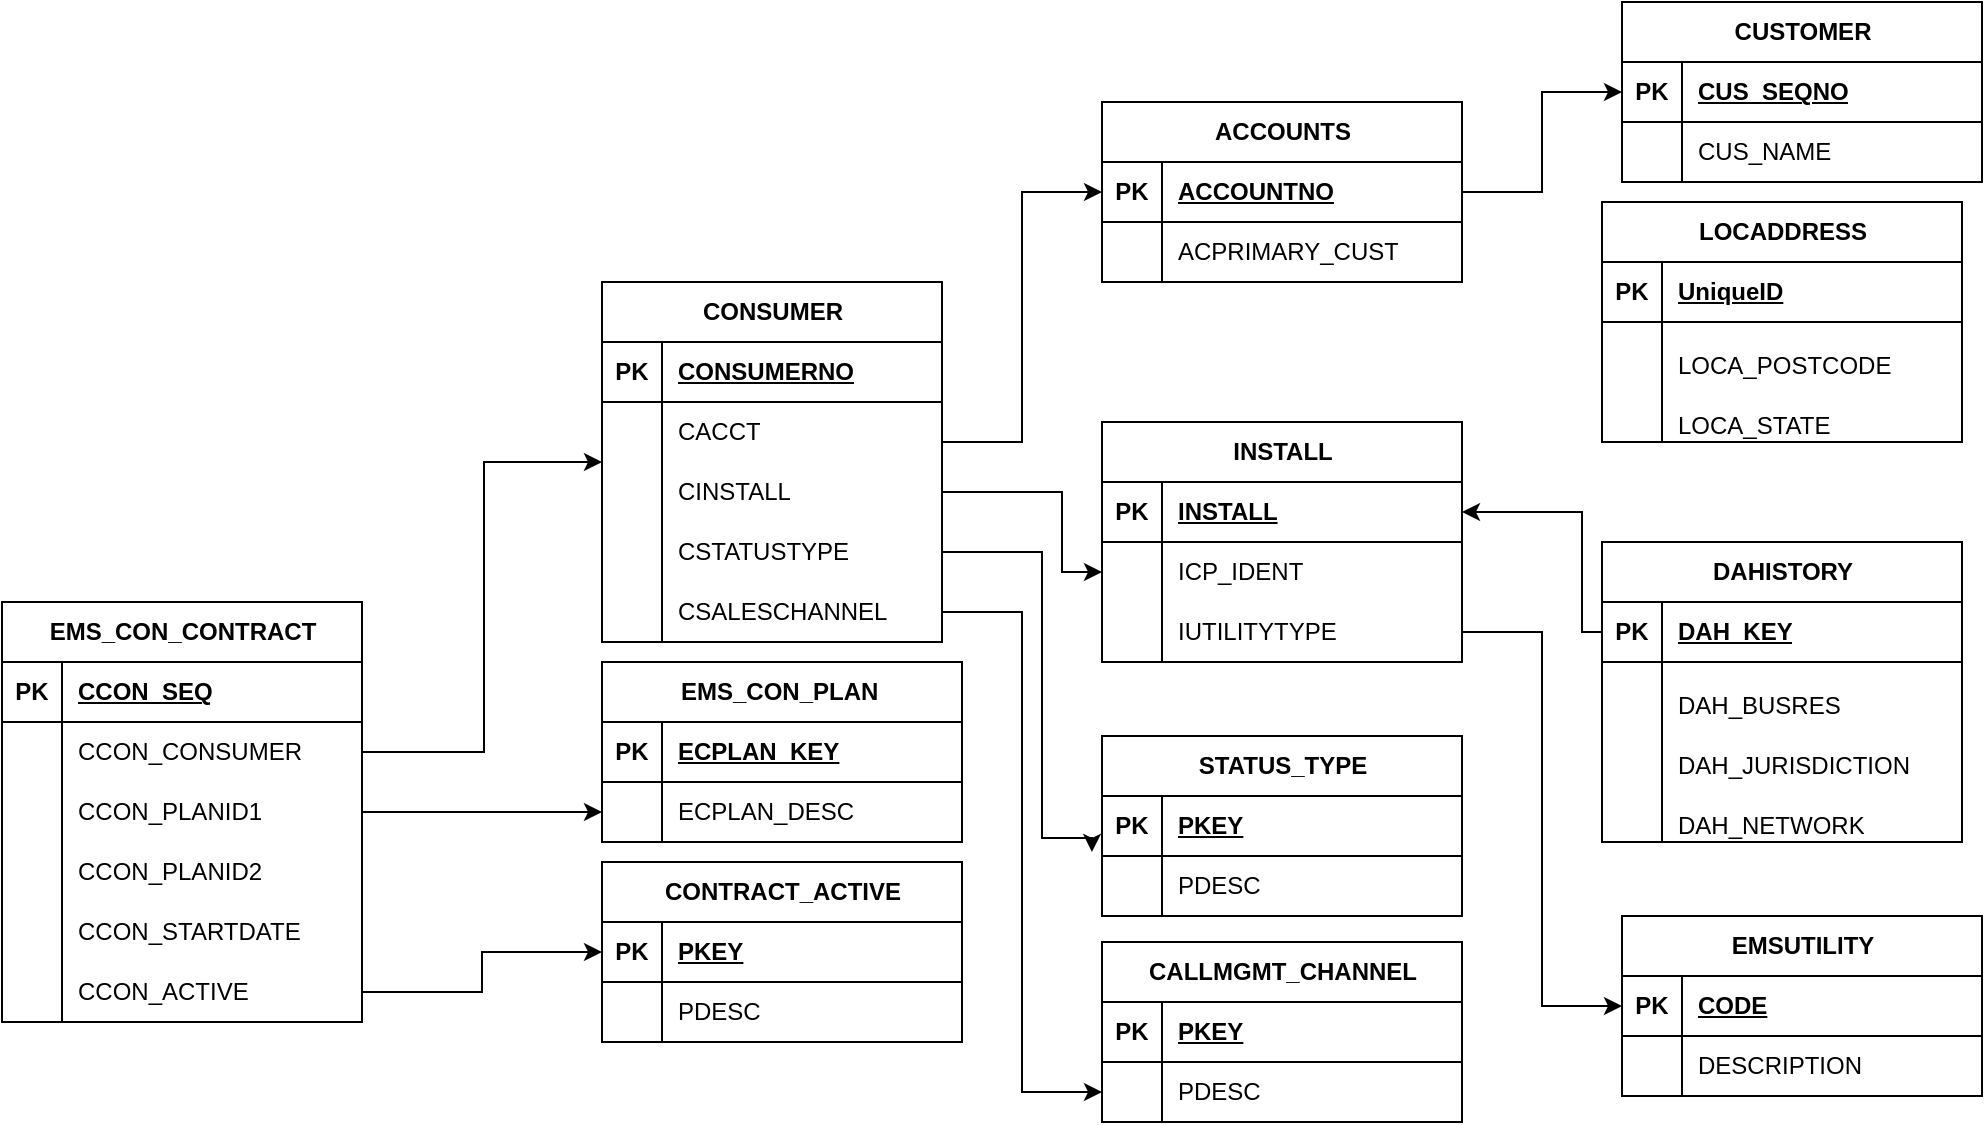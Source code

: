 <mxfile version="21.2.9" type="github">
  <diagram name="Page-1" id="5d7acffa-a066-3a61-03fe-96351882024d">
    <mxGraphModel dx="1221" dy="1526" grid="1" gridSize="10" guides="1" tooltips="1" connect="1" arrows="1" fold="1" page="1" pageScale="1" pageWidth="1100" pageHeight="850" background="#ffffff" math="0" shadow="0">
      <root>
        <mxCell id="0" />
        <mxCell id="1" parent="0" />
        <mxCell id="G36skPaiFwp91x115Lda-7" value="EMS_CON_CONTRACT" style="shape=table;startSize=30;container=1;collapsible=1;childLayout=tableLayout;fixedRows=1;rowLines=0;fontStyle=1;align=center;resizeLast=1;html=1;" vertex="1" parent="1">
          <mxGeometry x="30" y="180" width="180" height="210" as="geometry" />
        </mxCell>
        <mxCell id="G36skPaiFwp91x115Lda-8" value="" style="shape=tableRow;horizontal=0;startSize=0;swimlaneHead=0;swimlaneBody=0;fillColor=none;collapsible=0;dropTarget=0;points=[[0,0.5],[1,0.5]];portConstraint=eastwest;top=0;left=0;right=0;bottom=1;" vertex="1" parent="G36skPaiFwp91x115Lda-7">
          <mxGeometry y="30" width="180" height="30" as="geometry" />
        </mxCell>
        <mxCell id="G36skPaiFwp91x115Lda-9" value="PK" style="shape=partialRectangle;connectable=0;fillColor=none;top=0;left=0;bottom=0;right=0;fontStyle=1;overflow=hidden;whiteSpace=wrap;html=1;" vertex="1" parent="G36skPaiFwp91x115Lda-8">
          <mxGeometry width="30" height="30" as="geometry">
            <mxRectangle width="30" height="30" as="alternateBounds" />
          </mxGeometry>
        </mxCell>
        <mxCell id="G36skPaiFwp91x115Lda-10" value="CCON_SEQ" style="shape=partialRectangle;connectable=0;fillColor=none;top=0;left=0;bottom=0;right=0;align=left;spacingLeft=6;fontStyle=5;overflow=hidden;whiteSpace=wrap;html=1;" vertex="1" parent="G36skPaiFwp91x115Lda-8">
          <mxGeometry x="30" width="150" height="30" as="geometry">
            <mxRectangle width="150" height="30" as="alternateBounds" />
          </mxGeometry>
        </mxCell>
        <mxCell id="G36skPaiFwp91x115Lda-11" value="" style="shape=tableRow;horizontal=0;startSize=0;swimlaneHead=0;swimlaneBody=0;fillColor=none;collapsible=0;dropTarget=0;points=[[0,0.5],[1,0.5]];portConstraint=eastwest;top=0;left=0;right=0;bottom=0;" vertex="1" parent="G36skPaiFwp91x115Lda-7">
          <mxGeometry y="60" width="180" height="30" as="geometry" />
        </mxCell>
        <mxCell id="G36skPaiFwp91x115Lda-12" value="" style="shape=partialRectangle;connectable=0;fillColor=none;top=0;left=0;bottom=0;right=0;editable=1;overflow=hidden;whiteSpace=wrap;html=1;" vertex="1" parent="G36skPaiFwp91x115Lda-11">
          <mxGeometry width="30" height="30" as="geometry">
            <mxRectangle width="30" height="30" as="alternateBounds" />
          </mxGeometry>
        </mxCell>
        <mxCell id="G36skPaiFwp91x115Lda-13" value="CCON_CONSUMER" style="shape=partialRectangle;connectable=0;fillColor=none;top=0;left=0;bottom=0;right=0;align=left;spacingLeft=6;overflow=hidden;whiteSpace=wrap;html=1;" vertex="1" parent="G36skPaiFwp91x115Lda-11">
          <mxGeometry x="30" width="150" height="30" as="geometry">
            <mxRectangle width="150" height="30" as="alternateBounds" />
          </mxGeometry>
        </mxCell>
        <mxCell id="G36skPaiFwp91x115Lda-14" value="" style="shape=tableRow;horizontal=0;startSize=0;swimlaneHead=0;swimlaneBody=0;fillColor=none;collapsible=0;dropTarget=0;points=[[0,0.5],[1,0.5]];portConstraint=eastwest;top=0;left=0;right=0;bottom=0;" vertex="1" parent="G36skPaiFwp91x115Lda-7">
          <mxGeometry y="90" width="180" height="30" as="geometry" />
        </mxCell>
        <mxCell id="G36skPaiFwp91x115Lda-15" value="" style="shape=partialRectangle;connectable=0;fillColor=none;top=0;left=0;bottom=0;right=0;editable=1;overflow=hidden;whiteSpace=wrap;html=1;" vertex="1" parent="G36skPaiFwp91x115Lda-14">
          <mxGeometry width="30" height="30" as="geometry">
            <mxRectangle width="30" height="30" as="alternateBounds" />
          </mxGeometry>
        </mxCell>
        <mxCell id="G36skPaiFwp91x115Lda-16" value="CCON_PLANID1" style="shape=partialRectangle;connectable=0;fillColor=none;top=0;left=0;bottom=0;right=0;align=left;spacingLeft=6;overflow=hidden;whiteSpace=wrap;html=1;" vertex="1" parent="G36skPaiFwp91x115Lda-14">
          <mxGeometry x="30" width="150" height="30" as="geometry">
            <mxRectangle width="150" height="30" as="alternateBounds" />
          </mxGeometry>
        </mxCell>
        <mxCell id="G36skPaiFwp91x115Lda-17" value="" style="shape=tableRow;horizontal=0;startSize=0;swimlaneHead=0;swimlaneBody=0;fillColor=none;collapsible=0;dropTarget=0;points=[[0,0.5],[1,0.5]];portConstraint=eastwest;top=0;left=0;right=0;bottom=0;" vertex="1" parent="G36skPaiFwp91x115Lda-7">
          <mxGeometry y="120" width="180" height="30" as="geometry" />
        </mxCell>
        <mxCell id="G36skPaiFwp91x115Lda-18" value="" style="shape=partialRectangle;connectable=0;fillColor=none;top=0;left=0;bottom=0;right=0;editable=1;overflow=hidden;whiteSpace=wrap;html=1;" vertex="1" parent="G36skPaiFwp91x115Lda-17">
          <mxGeometry width="30" height="30" as="geometry">
            <mxRectangle width="30" height="30" as="alternateBounds" />
          </mxGeometry>
        </mxCell>
        <mxCell id="G36skPaiFwp91x115Lda-19" value="CCON_PLANID2" style="shape=partialRectangle;connectable=0;fillColor=none;top=0;left=0;bottom=0;right=0;align=left;spacingLeft=6;overflow=hidden;whiteSpace=wrap;html=1;" vertex="1" parent="G36skPaiFwp91x115Lda-17">
          <mxGeometry x="30" width="150" height="30" as="geometry">
            <mxRectangle width="150" height="30" as="alternateBounds" />
          </mxGeometry>
        </mxCell>
        <mxCell id="G36skPaiFwp91x115Lda-20" value="" style="shape=tableRow;horizontal=0;startSize=0;swimlaneHead=0;swimlaneBody=0;fillColor=none;collapsible=0;dropTarget=0;points=[[0,0.5],[1,0.5]];portConstraint=eastwest;top=0;left=0;right=0;bottom=0;" vertex="1" parent="G36skPaiFwp91x115Lda-7">
          <mxGeometry y="150" width="180" height="30" as="geometry" />
        </mxCell>
        <mxCell id="G36skPaiFwp91x115Lda-21" value="" style="shape=partialRectangle;connectable=0;fillColor=none;top=0;left=0;bottom=0;right=0;editable=1;overflow=hidden;whiteSpace=wrap;html=1;" vertex="1" parent="G36skPaiFwp91x115Lda-20">
          <mxGeometry width="30" height="30" as="geometry">
            <mxRectangle width="30" height="30" as="alternateBounds" />
          </mxGeometry>
        </mxCell>
        <mxCell id="G36skPaiFwp91x115Lda-22" value="CCON_STARTDATE" style="shape=partialRectangle;connectable=0;fillColor=none;top=0;left=0;bottom=0;right=0;align=left;spacingLeft=6;overflow=hidden;whiteSpace=wrap;html=1;" vertex="1" parent="G36skPaiFwp91x115Lda-20">
          <mxGeometry x="30" width="150" height="30" as="geometry">
            <mxRectangle width="150" height="30" as="alternateBounds" />
          </mxGeometry>
        </mxCell>
        <mxCell id="G36skPaiFwp91x115Lda-23" value="" style="shape=tableRow;horizontal=0;startSize=0;swimlaneHead=0;swimlaneBody=0;fillColor=none;collapsible=0;dropTarget=0;points=[[0,0.5],[1,0.5]];portConstraint=eastwest;top=0;left=0;right=0;bottom=0;" vertex="1" parent="G36skPaiFwp91x115Lda-7">
          <mxGeometry y="180" width="180" height="30" as="geometry" />
        </mxCell>
        <mxCell id="G36skPaiFwp91x115Lda-24" value="" style="shape=partialRectangle;connectable=0;fillColor=none;top=0;left=0;bottom=0;right=0;editable=1;overflow=hidden;whiteSpace=wrap;html=1;" vertex="1" parent="G36skPaiFwp91x115Lda-23">
          <mxGeometry width="30" height="30" as="geometry">
            <mxRectangle width="30" height="30" as="alternateBounds" />
          </mxGeometry>
        </mxCell>
        <mxCell id="G36skPaiFwp91x115Lda-25" value="CCON_ACTIVE" style="shape=partialRectangle;connectable=0;fillColor=none;top=0;left=0;bottom=0;right=0;align=left;spacingLeft=6;overflow=hidden;whiteSpace=wrap;html=1;" vertex="1" parent="G36skPaiFwp91x115Lda-23">
          <mxGeometry x="30" width="150" height="30" as="geometry">
            <mxRectangle width="150" height="30" as="alternateBounds" />
          </mxGeometry>
        </mxCell>
        <mxCell id="G36skPaiFwp91x115Lda-63" style="edgeStyle=orthogonalEdgeStyle;rounded=0;orthogonalLoop=1;jettySize=auto;html=1;" edge="1" parent="1" source="G36skPaiFwp91x115Lda-11" target="G36skPaiFwp91x115Lda-64">
          <mxGeometry relative="1" as="geometry">
            <mxPoint x="270" y="140" as="targetPoint" />
            <Array as="points">
              <mxPoint x="271" y="255" />
            </Array>
          </mxGeometry>
        </mxCell>
        <mxCell id="G36skPaiFwp91x115Lda-64" value="CONSUMER" style="shape=table;startSize=30;container=1;collapsible=1;childLayout=tableLayout;fixedRows=1;rowLines=0;fontStyle=1;align=center;resizeLast=1;html=1;" vertex="1" parent="1">
          <mxGeometry x="330" y="20" width="170" height="180" as="geometry" />
        </mxCell>
        <mxCell id="G36skPaiFwp91x115Lda-65" value="" style="shape=tableRow;horizontal=0;startSize=0;swimlaneHead=0;swimlaneBody=0;fillColor=none;collapsible=0;dropTarget=0;points=[[0,0.5],[1,0.5]];portConstraint=eastwest;top=0;left=0;right=0;bottom=1;" vertex="1" parent="G36skPaiFwp91x115Lda-64">
          <mxGeometry y="30" width="170" height="30" as="geometry" />
        </mxCell>
        <mxCell id="G36skPaiFwp91x115Lda-66" value="PK" style="shape=partialRectangle;connectable=0;fillColor=none;top=0;left=0;bottom=0;right=0;fontStyle=1;overflow=hidden;whiteSpace=wrap;html=1;" vertex="1" parent="G36skPaiFwp91x115Lda-65">
          <mxGeometry width="30" height="30" as="geometry">
            <mxRectangle width="30" height="30" as="alternateBounds" />
          </mxGeometry>
        </mxCell>
        <mxCell id="G36skPaiFwp91x115Lda-67" value="CONSUMERNO" style="shape=partialRectangle;connectable=0;fillColor=none;top=0;left=0;bottom=0;right=0;align=left;spacingLeft=6;fontStyle=5;overflow=hidden;whiteSpace=wrap;html=1;" vertex="1" parent="G36skPaiFwp91x115Lda-65">
          <mxGeometry x="30" width="140" height="30" as="geometry">
            <mxRectangle width="140" height="30" as="alternateBounds" />
          </mxGeometry>
        </mxCell>
        <mxCell id="G36skPaiFwp91x115Lda-68" value="" style="shape=tableRow;horizontal=0;startSize=0;swimlaneHead=0;swimlaneBody=0;fillColor=none;collapsible=0;dropTarget=0;points=[[0,0.5],[1,0.5]];portConstraint=eastwest;top=0;left=0;right=0;bottom=0;" vertex="1" parent="G36skPaiFwp91x115Lda-64">
          <mxGeometry y="60" width="170" height="30" as="geometry" />
        </mxCell>
        <mxCell id="G36skPaiFwp91x115Lda-69" value="" style="shape=partialRectangle;connectable=0;fillColor=none;top=0;left=0;bottom=0;right=0;editable=1;overflow=hidden;whiteSpace=wrap;html=1;" vertex="1" parent="G36skPaiFwp91x115Lda-68">
          <mxGeometry width="30" height="30" as="geometry">
            <mxRectangle width="30" height="30" as="alternateBounds" />
          </mxGeometry>
        </mxCell>
        <mxCell id="G36skPaiFwp91x115Lda-70" value="CACCT" style="shape=partialRectangle;connectable=0;fillColor=none;top=0;left=0;bottom=0;right=0;align=left;spacingLeft=6;overflow=hidden;whiteSpace=wrap;html=1;" vertex="1" parent="G36skPaiFwp91x115Lda-68">
          <mxGeometry x="30" width="140" height="30" as="geometry">
            <mxRectangle width="140" height="30" as="alternateBounds" />
          </mxGeometry>
        </mxCell>
        <mxCell id="G36skPaiFwp91x115Lda-71" value="" style="shape=tableRow;horizontal=0;startSize=0;swimlaneHead=0;swimlaneBody=0;fillColor=none;collapsible=0;dropTarget=0;points=[[0,0.5],[1,0.5]];portConstraint=eastwest;top=0;left=0;right=0;bottom=0;" vertex="1" parent="G36skPaiFwp91x115Lda-64">
          <mxGeometry y="90" width="170" height="30" as="geometry" />
        </mxCell>
        <mxCell id="G36skPaiFwp91x115Lda-72" value="" style="shape=partialRectangle;connectable=0;fillColor=none;top=0;left=0;bottom=0;right=0;editable=1;overflow=hidden;whiteSpace=wrap;html=1;" vertex="1" parent="G36skPaiFwp91x115Lda-71">
          <mxGeometry width="30" height="30" as="geometry">
            <mxRectangle width="30" height="30" as="alternateBounds" />
          </mxGeometry>
        </mxCell>
        <mxCell id="G36skPaiFwp91x115Lda-73" value="CINSTALL" style="shape=partialRectangle;connectable=0;fillColor=none;top=0;left=0;bottom=0;right=0;align=left;spacingLeft=6;overflow=hidden;whiteSpace=wrap;html=1;" vertex="1" parent="G36skPaiFwp91x115Lda-71">
          <mxGeometry x="30" width="140" height="30" as="geometry">
            <mxRectangle width="140" height="30" as="alternateBounds" />
          </mxGeometry>
        </mxCell>
        <mxCell id="G36skPaiFwp91x115Lda-74" value="" style="shape=tableRow;horizontal=0;startSize=0;swimlaneHead=0;swimlaneBody=0;fillColor=none;collapsible=0;dropTarget=0;points=[[0,0.5],[1,0.5]];portConstraint=eastwest;top=0;left=0;right=0;bottom=0;" vertex="1" parent="G36skPaiFwp91x115Lda-64">
          <mxGeometry y="120" width="170" height="30" as="geometry" />
        </mxCell>
        <mxCell id="G36skPaiFwp91x115Lda-75" value="" style="shape=partialRectangle;connectable=0;fillColor=none;top=0;left=0;bottom=0;right=0;editable=1;overflow=hidden;whiteSpace=wrap;html=1;" vertex="1" parent="G36skPaiFwp91x115Lda-74">
          <mxGeometry width="30" height="30" as="geometry">
            <mxRectangle width="30" height="30" as="alternateBounds" />
          </mxGeometry>
        </mxCell>
        <mxCell id="G36skPaiFwp91x115Lda-76" value="CSTATUSTYPE&amp;nbsp;" style="shape=partialRectangle;connectable=0;fillColor=none;top=0;left=0;bottom=0;right=0;align=left;spacingLeft=6;overflow=hidden;whiteSpace=wrap;html=1;" vertex="1" parent="G36skPaiFwp91x115Lda-74">
          <mxGeometry x="30" width="140" height="30" as="geometry">
            <mxRectangle width="140" height="30" as="alternateBounds" />
          </mxGeometry>
        </mxCell>
        <mxCell id="G36skPaiFwp91x115Lda-91" value="" style="shape=tableRow;horizontal=0;startSize=0;swimlaneHead=0;swimlaneBody=0;fillColor=none;collapsible=0;dropTarget=0;points=[[0,0.5],[1,0.5]];portConstraint=eastwest;top=0;left=0;right=0;bottom=0;" vertex="1" parent="G36skPaiFwp91x115Lda-64">
          <mxGeometry y="150" width="170" height="30" as="geometry" />
        </mxCell>
        <mxCell id="G36skPaiFwp91x115Lda-92" value="" style="shape=partialRectangle;connectable=0;fillColor=none;top=0;left=0;bottom=0;right=0;editable=1;overflow=hidden;whiteSpace=wrap;html=1;" vertex="1" parent="G36skPaiFwp91x115Lda-91">
          <mxGeometry width="30" height="30" as="geometry">
            <mxRectangle width="30" height="30" as="alternateBounds" />
          </mxGeometry>
        </mxCell>
        <mxCell id="G36skPaiFwp91x115Lda-93" value="CSALESCHANNEL" style="shape=partialRectangle;connectable=0;fillColor=none;top=0;left=0;bottom=0;right=0;align=left;spacingLeft=6;overflow=hidden;whiteSpace=wrap;html=1;" vertex="1" parent="G36skPaiFwp91x115Lda-91">
          <mxGeometry x="30" width="140" height="30" as="geometry">
            <mxRectangle width="140" height="30" as="alternateBounds" />
          </mxGeometry>
        </mxCell>
        <mxCell id="G36skPaiFwp91x115Lda-278" value="" style="edgeStyle=orthogonalEdgeStyle;rounded=0;orthogonalLoop=1;jettySize=auto;html=1;" edge="1" parent="1" source="G36skPaiFwp91x115Lda-78" target="G36skPaiFwp91x115Lda-265">
          <mxGeometry relative="1" as="geometry" />
        </mxCell>
        <mxCell id="G36skPaiFwp91x115Lda-78" value="ACCOUNTS" style="shape=table;startSize=30;container=1;collapsible=1;childLayout=tableLayout;fixedRows=1;rowLines=0;fontStyle=1;align=center;resizeLast=1;html=1;" vertex="1" parent="1">
          <mxGeometry x="580" y="-70" width="180" height="90" as="geometry" />
        </mxCell>
        <mxCell id="G36skPaiFwp91x115Lda-79" value="" style="shape=tableRow;horizontal=0;startSize=0;swimlaneHead=0;swimlaneBody=0;fillColor=none;collapsible=0;dropTarget=0;points=[[0,0.5],[1,0.5]];portConstraint=eastwest;top=0;left=0;right=0;bottom=1;" vertex="1" parent="G36skPaiFwp91x115Lda-78">
          <mxGeometry y="30" width="180" height="30" as="geometry" />
        </mxCell>
        <mxCell id="G36skPaiFwp91x115Lda-80" value="PK" style="shape=partialRectangle;connectable=0;fillColor=none;top=0;left=0;bottom=0;right=0;fontStyle=1;overflow=hidden;whiteSpace=wrap;html=1;" vertex="1" parent="G36skPaiFwp91x115Lda-79">
          <mxGeometry width="30" height="30" as="geometry">
            <mxRectangle width="30" height="30" as="alternateBounds" />
          </mxGeometry>
        </mxCell>
        <mxCell id="G36skPaiFwp91x115Lda-81" value="ACCOUNTNO" style="shape=partialRectangle;connectable=0;fillColor=none;top=0;left=0;bottom=0;right=0;align=left;spacingLeft=6;fontStyle=5;overflow=hidden;whiteSpace=wrap;html=1;" vertex="1" parent="G36skPaiFwp91x115Lda-79">
          <mxGeometry x="30" width="150" height="30" as="geometry">
            <mxRectangle width="150" height="30" as="alternateBounds" />
          </mxGeometry>
        </mxCell>
        <mxCell id="G36skPaiFwp91x115Lda-82" value="" style="shape=tableRow;horizontal=0;startSize=0;swimlaneHead=0;swimlaneBody=0;fillColor=none;collapsible=0;dropTarget=0;points=[[0,0.5],[1,0.5]];portConstraint=eastwest;top=0;left=0;right=0;bottom=0;" vertex="1" parent="G36skPaiFwp91x115Lda-78">
          <mxGeometry y="60" width="180" height="30" as="geometry" />
        </mxCell>
        <mxCell id="G36skPaiFwp91x115Lda-83" value="" style="shape=partialRectangle;connectable=0;fillColor=none;top=0;left=0;bottom=0;right=0;editable=1;overflow=hidden;whiteSpace=wrap;html=1;" vertex="1" parent="G36skPaiFwp91x115Lda-82">
          <mxGeometry width="30" height="30" as="geometry">
            <mxRectangle width="30" height="30" as="alternateBounds" />
          </mxGeometry>
        </mxCell>
        <mxCell id="G36skPaiFwp91x115Lda-84" value="ACPRIMARY_CUST" style="shape=partialRectangle;connectable=0;fillColor=none;top=0;left=0;bottom=0;right=0;align=left;spacingLeft=6;overflow=hidden;whiteSpace=wrap;html=1;" vertex="1" parent="G36skPaiFwp91x115Lda-82">
          <mxGeometry x="30" width="150" height="30" as="geometry">
            <mxRectangle width="150" height="30" as="alternateBounds" />
          </mxGeometry>
        </mxCell>
        <mxCell id="G36skPaiFwp91x115Lda-130" value="EMS_CON_PLAN&amp;nbsp;" style="shape=table;startSize=30;container=1;collapsible=1;childLayout=tableLayout;fixedRows=1;rowLines=0;fontStyle=1;align=center;resizeLast=1;html=1;" vertex="1" parent="1">
          <mxGeometry x="330" y="210" width="180" height="90" as="geometry" />
        </mxCell>
        <mxCell id="G36skPaiFwp91x115Lda-131" value="" style="shape=tableRow;horizontal=0;startSize=0;swimlaneHead=0;swimlaneBody=0;fillColor=none;collapsible=0;dropTarget=0;points=[[0,0.5],[1,0.5]];portConstraint=eastwest;top=0;left=0;right=0;bottom=1;" vertex="1" parent="G36skPaiFwp91x115Lda-130">
          <mxGeometry y="30" width="180" height="30" as="geometry" />
        </mxCell>
        <mxCell id="G36skPaiFwp91x115Lda-132" value="PK" style="shape=partialRectangle;connectable=0;fillColor=none;top=0;left=0;bottom=0;right=0;fontStyle=1;overflow=hidden;whiteSpace=wrap;html=1;" vertex="1" parent="G36skPaiFwp91x115Lda-131">
          <mxGeometry width="30" height="30" as="geometry">
            <mxRectangle width="30" height="30" as="alternateBounds" />
          </mxGeometry>
        </mxCell>
        <mxCell id="G36skPaiFwp91x115Lda-133" value="ECPLAN_KEY" style="shape=partialRectangle;connectable=0;fillColor=none;top=0;left=0;bottom=0;right=0;align=left;spacingLeft=6;fontStyle=5;overflow=hidden;whiteSpace=wrap;html=1;" vertex="1" parent="G36skPaiFwp91x115Lda-131">
          <mxGeometry x="30" width="150" height="30" as="geometry">
            <mxRectangle width="150" height="30" as="alternateBounds" />
          </mxGeometry>
        </mxCell>
        <mxCell id="G36skPaiFwp91x115Lda-134" value="" style="shape=tableRow;horizontal=0;startSize=0;swimlaneHead=0;swimlaneBody=0;fillColor=none;collapsible=0;dropTarget=0;points=[[0,0.5],[1,0.5]];portConstraint=eastwest;top=0;left=0;right=0;bottom=0;" vertex="1" parent="G36skPaiFwp91x115Lda-130">
          <mxGeometry y="60" width="180" height="30" as="geometry" />
        </mxCell>
        <mxCell id="G36skPaiFwp91x115Lda-135" value="" style="shape=partialRectangle;connectable=0;fillColor=none;top=0;left=0;bottom=0;right=0;editable=1;overflow=hidden;whiteSpace=wrap;html=1;" vertex="1" parent="G36skPaiFwp91x115Lda-134">
          <mxGeometry width="30" height="30" as="geometry">
            <mxRectangle width="30" height="30" as="alternateBounds" />
          </mxGeometry>
        </mxCell>
        <mxCell id="G36skPaiFwp91x115Lda-136" value="ECPLAN_DESC" style="shape=partialRectangle;connectable=0;fillColor=none;top=0;left=0;bottom=0;right=0;align=left;spacingLeft=6;overflow=hidden;whiteSpace=wrap;html=1;" vertex="1" parent="G36skPaiFwp91x115Lda-134">
          <mxGeometry x="30" width="150" height="30" as="geometry">
            <mxRectangle width="150" height="30" as="alternateBounds" />
          </mxGeometry>
        </mxCell>
        <mxCell id="G36skPaiFwp91x115Lda-143" style="edgeStyle=orthogonalEdgeStyle;rounded=0;orthogonalLoop=1;jettySize=auto;html=1;entryX=0;entryY=0.5;entryDx=0;entryDy=0;" edge="1" parent="1" source="G36skPaiFwp91x115Lda-14" target="G36skPaiFwp91x115Lda-134">
          <mxGeometry relative="1" as="geometry" />
        </mxCell>
        <mxCell id="G36skPaiFwp91x115Lda-178" value="CONTRACT_ACTIVE" style="shape=table;startSize=30;container=1;collapsible=1;childLayout=tableLayout;fixedRows=1;rowLines=0;fontStyle=1;align=center;resizeLast=1;html=1;" vertex="1" parent="1">
          <mxGeometry x="330" y="310" width="180" height="90" as="geometry" />
        </mxCell>
        <mxCell id="G36skPaiFwp91x115Lda-179" value="" style="shape=tableRow;horizontal=0;startSize=0;swimlaneHead=0;swimlaneBody=0;fillColor=none;collapsible=0;dropTarget=0;points=[[0,0.5],[1,0.5]];portConstraint=eastwest;top=0;left=0;right=0;bottom=1;" vertex="1" parent="G36skPaiFwp91x115Lda-178">
          <mxGeometry y="30" width="180" height="30" as="geometry" />
        </mxCell>
        <mxCell id="G36skPaiFwp91x115Lda-180" value="PK" style="shape=partialRectangle;connectable=0;fillColor=none;top=0;left=0;bottom=0;right=0;fontStyle=1;overflow=hidden;whiteSpace=wrap;html=1;" vertex="1" parent="G36skPaiFwp91x115Lda-179">
          <mxGeometry width="30" height="30" as="geometry">
            <mxRectangle width="30" height="30" as="alternateBounds" />
          </mxGeometry>
        </mxCell>
        <mxCell id="G36skPaiFwp91x115Lda-181" value="PKEY" style="shape=partialRectangle;connectable=0;fillColor=none;top=0;left=0;bottom=0;right=0;align=left;spacingLeft=6;fontStyle=5;overflow=hidden;whiteSpace=wrap;html=1;" vertex="1" parent="G36skPaiFwp91x115Lda-179">
          <mxGeometry x="30" width="150" height="30" as="geometry">
            <mxRectangle width="150" height="30" as="alternateBounds" />
          </mxGeometry>
        </mxCell>
        <mxCell id="G36skPaiFwp91x115Lda-182" value="" style="shape=tableRow;horizontal=0;startSize=0;swimlaneHead=0;swimlaneBody=0;fillColor=none;collapsible=0;dropTarget=0;points=[[0,0.5],[1,0.5]];portConstraint=eastwest;top=0;left=0;right=0;bottom=0;" vertex="1" parent="G36skPaiFwp91x115Lda-178">
          <mxGeometry y="60" width="180" height="30" as="geometry" />
        </mxCell>
        <mxCell id="G36skPaiFwp91x115Lda-183" value="" style="shape=partialRectangle;connectable=0;fillColor=none;top=0;left=0;bottom=0;right=0;editable=1;overflow=hidden;whiteSpace=wrap;html=1;" vertex="1" parent="G36skPaiFwp91x115Lda-182">
          <mxGeometry width="30" height="30" as="geometry">
            <mxRectangle width="30" height="30" as="alternateBounds" />
          </mxGeometry>
        </mxCell>
        <mxCell id="G36skPaiFwp91x115Lda-184" value="PDESC" style="shape=partialRectangle;connectable=0;fillColor=none;top=0;left=0;bottom=0;right=0;align=left;spacingLeft=6;overflow=hidden;whiteSpace=wrap;html=1;" vertex="1" parent="G36skPaiFwp91x115Lda-182">
          <mxGeometry x="30" width="150" height="30" as="geometry">
            <mxRectangle width="150" height="30" as="alternateBounds" />
          </mxGeometry>
        </mxCell>
        <mxCell id="G36skPaiFwp91x115Lda-191" style="edgeStyle=orthogonalEdgeStyle;rounded=0;orthogonalLoop=1;jettySize=auto;html=1;exitX=1;exitY=0.5;exitDx=0;exitDy=0;entryX=0;entryY=0.5;entryDx=0;entryDy=0;" edge="1" parent="1" source="G36skPaiFwp91x115Lda-23" target="G36skPaiFwp91x115Lda-178">
          <mxGeometry relative="1" as="geometry" />
        </mxCell>
        <mxCell id="G36skPaiFwp91x115Lda-209" value="&lt;p data-pm-slice=&quot;1 1 [&amp;quot;table&amp;quot;,{&amp;quot;isNumberColumnEnabled&amp;quot;:true,&amp;quot;layout&amp;quot;:&amp;quot;default&amp;quot;,&amp;quot;__autoSize&amp;quot;:false,&amp;quot;localId&amp;quot;:&amp;quot;68ba205b-f98b-46cb-a4c2-b89d6d1e5570&amp;quot;},&amp;quot;tableRow&amp;quot;,null,&amp;quot;tableCell&amp;quot;,{&amp;quot;colspan&amp;quot;:1,&amp;quot;rowspan&amp;quot;:1,&amp;quot;colwidth&amp;quot;:[134],&amp;quot;background&amp;quot;:null}]&quot;&gt;STATUS_TYPE&lt;/p&gt;" style="shape=table;startSize=30;container=1;collapsible=1;childLayout=tableLayout;fixedRows=1;rowLines=0;fontStyle=1;align=center;resizeLast=1;html=1;" vertex="1" parent="1">
          <mxGeometry x="580" y="247" width="180" height="90" as="geometry" />
        </mxCell>
        <mxCell id="G36skPaiFwp91x115Lda-210" value="" style="shape=tableRow;horizontal=0;startSize=0;swimlaneHead=0;swimlaneBody=0;fillColor=none;collapsible=0;dropTarget=0;points=[[0,0.5],[1,0.5]];portConstraint=eastwest;top=0;left=0;right=0;bottom=1;" vertex="1" parent="G36skPaiFwp91x115Lda-209">
          <mxGeometry y="30" width="180" height="30" as="geometry" />
        </mxCell>
        <mxCell id="G36skPaiFwp91x115Lda-211" value="PK" style="shape=partialRectangle;connectable=0;fillColor=none;top=0;left=0;bottom=0;right=0;fontStyle=1;overflow=hidden;whiteSpace=wrap;html=1;" vertex="1" parent="G36skPaiFwp91x115Lda-210">
          <mxGeometry width="30" height="30" as="geometry">
            <mxRectangle width="30" height="30" as="alternateBounds" />
          </mxGeometry>
        </mxCell>
        <mxCell id="G36skPaiFwp91x115Lda-212" value="PKEY" style="shape=partialRectangle;connectable=0;fillColor=none;top=0;left=0;bottom=0;right=0;align=left;spacingLeft=6;fontStyle=5;overflow=hidden;whiteSpace=wrap;html=1;" vertex="1" parent="G36skPaiFwp91x115Lda-210">
          <mxGeometry x="30" width="150" height="30" as="geometry">
            <mxRectangle width="150" height="30" as="alternateBounds" />
          </mxGeometry>
        </mxCell>
        <mxCell id="G36skPaiFwp91x115Lda-219" value="" style="shape=tableRow;horizontal=0;startSize=0;swimlaneHead=0;swimlaneBody=0;fillColor=none;collapsible=0;dropTarget=0;points=[[0,0.5],[1,0.5]];portConstraint=eastwest;top=0;left=0;right=0;bottom=0;" vertex="1" parent="G36skPaiFwp91x115Lda-209">
          <mxGeometry y="60" width="180" height="30" as="geometry" />
        </mxCell>
        <mxCell id="G36skPaiFwp91x115Lda-220" value="" style="shape=partialRectangle;connectable=0;fillColor=none;top=0;left=0;bottom=0;right=0;editable=1;overflow=hidden;whiteSpace=wrap;html=1;" vertex="1" parent="G36skPaiFwp91x115Lda-219">
          <mxGeometry width="30" height="30" as="geometry">
            <mxRectangle width="30" height="30" as="alternateBounds" />
          </mxGeometry>
        </mxCell>
        <mxCell id="G36skPaiFwp91x115Lda-221" value="PDESC" style="shape=partialRectangle;connectable=0;fillColor=none;top=0;left=0;bottom=0;right=0;align=left;spacingLeft=6;overflow=hidden;whiteSpace=wrap;html=1;" vertex="1" parent="G36skPaiFwp91x115Lda-219">
          <mxGeometry x="30" width="150" height="30" as="geometry">
            <mxRectangle width="150" height="30" as="alternateBounds" />
          </mxGeometry>
        </mxCell>
        <mxCell id="G36skPaiFwp91x115Lda-222" value="&lt;p data-pm-slice=&quot;1 1 [&amp;quot;table&amp;quot;,{&amp;quot;isNumberColumnEnabled&amp;quot;:true,&amp;quot;layout&amp;quot;:&amp;quot;default&amp;quot;,&amp;quot;__autoSize&amp;quot;:false,&amp;quot;localId&amp;quot;:&amp;quot;68ba205b-f98b-46cb-a4c2-b89d6d1e5570&amp;quot;},&amp;quot;tableRow&amp;quot;,null,&amp;quot;tableCell&amp;quot;,{&amp;quot;colspan&amp;quot;:1,&amp;quot;rowspan&amp;quot;:1,&amp;quot;colwidth&amp;quot;:[134],&amp;quot;background&amp;quot;:null}]&quot;&gt;CALLMGMT_CHANNEL&lt;/p&gt;" style="shape=table;startSize=30;container=1;collapsible=1;childLayout=tableLayout;fixedRows=1;rowLines=0;fontStyle=1;align=center;resizeLast=1;html=1;" vertex="1" parent="1">
          <mxGeometry x="580" y="350" width="180" height="90" as="geometry" />
        </mxCell>
        <mxCell id="G36skPaiFwp91x115Lda-223" value="" style="shape=tableRow;horizontal=0;startSize=0;swimlaneHead=0;swimlaneBody=0;fillColor=none;collapsible=0;dropTarget=0;points=[[0,0.5],[1,0.5]];portConstraint=eastwest;top=0;left=0;right=0;bottom=1;" vertex="1" parent="G36skPaiFwp91x115Lda-222">
          <mxGeometry y="30" width="180" height="30" as="geometry" />
        </mxCell>
        <mxCell id="G36skPaiFwp91x115Lda-224" value="PK" style="shape=partialRectangle;connectable=0;fillColor=none;top=0;left=0;bottom=0;right=0;fontStyle=1;overflow=hidden;whiteSpace=wrap;html=1;" vertex="1" parent="G36skPaiFwp91x115Lda-223">
          <mxGeometry width="30" height="30" as="geometry">
            <mxRectangle width="30" height="30" as="alternateBounds" />
          </mxGeometry>
        </mxCell>
        <mxCell id="G36skPaiFwp91x115Lda-225" value="PKEY" style="shape=partialRectangle;connectable=0;fillColor=none;top=0;left=0;bottom=0;right=0;align=left;spacingLeft=6;fontStyle=5;overflow=hidden;whiteSpace=wrap;html=1;" vertex="1" parent="G36skPaiFwp91x115Lda-223">
          <mxGeometry x="30" width="150" height="30" as="geometry">
            <mxRectangle width="150" height="30" as="alternateBounds" />
          </mxGeometry>
        </mxCell>
        <mxCell id="G36skPaiFwp91x115Lda-226" value="" style="shape=tableRow;horizontal=0;startSize=0;swimlaneHead=0;swimlaneBody=0;fillColor=none;collapsible=0;dropTarget=0;points=[[0,0.5],[1,0.5]];portConstraint=eastwest;top=0;left=0;right=0;bottom=0;" vertex="1" parent="G36skPaiFwp91x115Lda-222">
          <mxGeometry y="60" width="180" height="30" as="geometry" />
        </mxCell>
        <mxCell id="G36skPaiFwp91x115Lda-227" value="" style="shape=partialRectangle;connectable=0;fillColor=none;top=0;left=0;bottom=0;right=0;editable=1;overflow=hidden;whiteSpace=wrap;html=1;" vertex="1" parent="G36skPaiFwp91x115Lda-226">
          <mxGeometry width="30" height="30" as="geometry">
            <mxRectangle width="30" height="30" as="alternateBounds" />
          </mxGeometry>
        </mxCell>
        <mxCell id="G36skPaiFwp91x115Lda-228" value="PDESC" style="shape=partialRectangle;connectable=0;fillColor=none;top=0;left=0;bottom=0;right=0;align=left;spacingLeft=6;overflow=hidden;whiteSpace=wrap;html=1;" vertex="1" parent="G36skPaiFwp91x115Lda-226">
          <mxGeometry x="30" width="150" height="30" as="geometry">
            <mxRectangle width="150" height="30" as="alternateBounds" />
          </mxGeometry>
        </mxCell>
        <mxCell id="G36skPaiFwp91x115Lda-235" style="edgeStyle=orthogonalEdgeStyle;rounded=0;orthogonalLoop=1;jettySize=auto;html=1;exitX=1;exitY=0.5;exitDx=0;exitDy=0;entryX=-0.028;entryY=-0.067;entryDx=0;entryDy=0;entryPerimeter=0;" edge="1" parent="1" source="G36skPaiFwp91x115Lda-74" target="G36skPaiFwp91x115Lda-219">
          <mxGeometry relative="1" as="geometry">
            <mxPoint x="580" y="165" as="targetPoint" />
            <Array as="points">
              <mxPoint x="550" y="155" />
              <mxPoint x="550" y="298" />
            </Array>
          </mxGeometry>
        </mxCell>
        <mxCell id="G36skPaiFwp91x115Lda-236" style="edgeStyle=orthogonalEdgeStyle;rounded=0;orthogonalLoop=1;jettySize=auto;html=1;entryX=0;entryY=0.5;entryDx=0;entryDy=0;" edge="1" parent="1" source="G36skPaiFwp91x115Lda-91" target="G36skPaiFwp91x115Lda-226">
          <mxGeometry relative="1" as="geometry" />
        </mxCell>
        <mxCell id="G36skPaiFwp91x115Lda-237" value="INSTALL" style="shape=table;startSize=30;container=1;collapsible=1;childLayout=tableLayout;fixedRows=1;rowLines=0;fontStyle=1;align=center;resizeLast=1;html=1;" vertex="1" parent="1">
          <mxGeometry x="580" y="90" width="180" height="120" as="geometry" />
        </mxCell>
        <mxCell id="G36skPaiFwp91x115Lda-238" value="" style="shape=tableRow;horizontal=0;startSize=0;swimlaneHead=0;swimlaneBody=0;fillColor=none;collapsible=0;dropTarget=0;points=[[0,0.5],[1,0.5]];portConstraint=eastwest;top=0;left=0;right=0;bottom=1;" vertex="1" parent="G36skPaiFwp91x115Lda-237">
          <mxGeometry y="30" width="180" height="30" as="geometry" />
        </mxCell>
        <mxCell id="G36skPaiFwp91x115Lda-239" value="PK" style="shape=partialRectangle;connectable=0;fillColor=none;top=0;left=0;bottom=0;right=0;fontStyle=1;overflow=hidden;whiteSpace=wrap;html=1;" vertex="1" parent="G36skPaiFwp91x115Lda-238">
          <mxGeometry width="30" height="30" as="geometry">
            <mxRectangle width="30" height="30" as="alternateBounds" />
          </mxGeometry>
        </mxCell>
        <mxCell id="G36skPaiFwp91x115Lda-240" value="INSTALL" style="shape=partialRectangle;connectable=0;fillColor=none;top=0;left=0;bottom=0;right=0;align=left;spacingLeft=6;fontStyle=5;overflow=hidden;whiteSpace=wrap;html=1;" vertex="1" parent="G36skPaiFwp91x115Lda-238">
          <mxGeometry x="30" width="150" height="30" as="geometry">
            <mxRectangle width="150" height="30" as="alternateBounds" />
          </mxGeometry>
        </mxCell>
        <mxCell id="G36skPaiFwp91x115Lda-241" value="" style="shape=tableRow;horizontal=0;startSize=0;swimlaneHead=0;swimlaneBody=0;fillColor=none;collapsible=0;dropTarget=0;points=[[0,0.5],[1,0.5]];portConstraint=eastwest;top=0;left=0;right=0;bottom=0;" vertex="1" parent="G36skPaiFwp91x115Lda-237">
          <mxGeometry y="60" width="180" height="30" as="geometry" />
        </mxCell>
        <mxCell id="G36skPaiFwp91x115Lda-242" value="" style="shape=partialRectangle;connectable=0;fillColor=none;top=0;left=0;bottom=0;right=0;editable=1;overflow=hidden;whiteSpace=wrap;html=1;" vertex="1" parent="G36skPaiFwp91x115Lda-241">
          <mxGeometry width="30" height="30" as="geometry">
            <mxRectangle width="30" height="30" as="alternateBounds" />
          </mxGeometry>
        </mxCell>
        <mxCell id="G36skPaiFwp91x115Lda-243" value="ICP_IDENT" style="shape=partialRectangle;connectable=0;fillColor=none;top=0;left=0;bottom=0;right=0;align=left;spacingLeft=6;overflow=hidden;whiteSpace=wrap;html=1;" vertex="1" parent="G36skPaiFwp91x115Lda-241">
          <mxGeometry x="30" width="150" height="30" as="geometry">
            <mxRectangle width="150" height="30" as="alternateBounds" />
          </mxGeometry>
        </mxCell>
        <mxCell id="G36skPaiFwp91x115Lda-244" value="" style="shape=tableRow;horizontal=0;startSize=0;swimlaneHead=0;swimlaneBody=0;fillColor=none;collapsible=0;dropTarget=0;points=[[0,0.5],[1,0.5]];portConstraint=eastwest;top=0;left=0;right=0;bottom=0;" vertex="1" parent="G36skPaiFwp91x115Lda-237">
          <mxGeometry y="90" width="180" height="30" as="geometry" />
        </mxCell>
        <mxCell id="G36skPaiFwp91x115Lda-245" value="" style="shape=partialRectangle;connectable=0;fillColor=none;top=0;left=0;bottom=0;right=0;editable=1;overflow=hidden;whiteSpace=wrap;html=1;" vertex="1" parent="G36skPaiFwp91x115Lda-244">
          <mxGeometry width="30" height="30" as="geometry">
            <mxRectangle width="30" height="30" as="alternateBounds" />
          </mxGeometry>
        </mxCell>
        <mxCell id="G36skPaiFwp91x115Lda-246" value="IUTILITYTYPE" style="shape=partialRectangle;connectable=0;fillColor=none;top=0;left=0;bottom=0;right=0;align=left;spacingLeft=6;overflow=hidden;whiteSpace=wrap;html=1;" vertex="1" parent="G36skPaiFwp91x115Lda-244">
          <mxGeometry x="30" width="150" height="30" as="geometry">
            <mxRectangle width="150" height="30" as="alternateBounds" />
          </mxGeometry>
        </mxCell>
        <mxCell id="G36skPaiFwp91x115Lda-250" style="edgeStyle=orthogonalEdgeStyle;rounded=0;orthogonalLoop=1;jettySize=auto;html=1;exitX=1;exitY=0.5;exitDx=0;exitDy=0;entryX=0;entryY=0.5;entryDx=0;entryDy=0;" edge="1" parent="1" source="G36skPaiFwp91x115Lda-71" target="G36skPaiFwp91x115Lda-241">
          <mxGeometry relative="1" as="geometry">
            <mxPoint x="570" y="160" as="targetPoint" />
            <Array as="points">
              <mxPoint x="560" y="125" />
              <mxPoint x="560" y="165" />
            </Array>
          </mxGeometry>
        </mxCell>
        <mxCell id="G36skPaiFwp91x115Lda-251" value="EMSUTILITY" style="shape=table;startSize=30;container=1;collapsible=1;childLayout=tableLayout;fixedRows=1;rowLines=0;fontStyle=1;align=center;resizeLast=1;html=1;" vertex="1" parent="1">
          <mxGeometry x="840" y="337" width="180" height="90" as="geometry" />
        </mxCell>
        <mxCell id="G36skPaiFwp91x115Lda-252" value="" style="shape=tableRow;horizontal=0;startSize=0;swimlaneHead=0;swimlaneBody=0;fillColor=none;collapsible=0;dropTarget=0;points=[[0,0.5],[1,0.5]];portConstraint=eastwest;top=0;left=0;right=0;bottom=1;" vertex="1" parent="G36skPaiFwp91x115Lda-251">
          <mxGeometry y="30" width="180" height="30" as="geometry" />
        </mxCell>
        <mxCell id="G36skPaiFwp91x115Lda-253" value="PK" style="shape=partialRectangle;connectable=0;fillColor=none;top=0;left=0;bottom=0;right=0;fontStyle=1;overflow=hidden;whiteSpace=wrap;html=1;" vertex="1" parent="G36skPaiFwp91x115Lda-252">
          <mxGeometry width="30" height="30" as="geometry">
            <mxRectangle width="30" height="30" as="alternateBounds" />
          </mxGeometry>
        </mxCell>
        <mxCell id="G36skPaiFwp91x115Lda-254" value="CODE" style="shape=partialRectangle;connectable=0;fillColor=none;top=0;left=0;bottom=0;right=0;align=left;spacingLeft=6;fontStyle=5;overflow=hidden;whiteSpace=wrap;html=1;" vertex="1" parent="G36skPaiFwp91x115Lda-252">
          <mxGeometry x="30" width="150" height="30" as="geometry">
            <mxRectangle width="150" height="30" as="alternateBounds" />
          </mxGeometry>
        </mxCell>
        <mxCell id="G36skPaiFwp91x115Lda-255" value="" style="shape=tableRow;horizontal=0;startSize=0;swimlaneHead=0;swimlaneBody=0;fillColor=none;collapsible=0;dropTarget=0;points=[[0,0.5],[1,0.5]];portConstraint=eastwest;top=0;left=0;right=0;bottom=0;" vertex="1" parent="G36skPaiFwp91x115Lda-251">
          <mxGeometry y="60" width="180" height="30" as="geometry" />
        </mxCell>
        <mxCell id="G36skPaiFwp91x115Lda-256" value="" style="shape=partialRectangle;connectable=0;fillColor=none;top=0;left=0;bottom=0;right=0;editable=1;overflow=hidden;whiteSpace=wrap;html=1;" vertex="1" parent="G36skPaiFwp91x115Lda-255">
          <mxGeometry width="30" height="30" as="geometry">
            <mxRectangle width="30" height="30" as="alternateBounds" />
          </mxGeometry>
        </mxCell>
        <mxCell id="G36skPaiFwp91x115Lda-257" value="DESCRIPTION" style="shape=partialRectangle;connectable=0;fillColor=none;top=0;left=0;bottom=0;right=0;align=left;spacingLeft=6;overflow=hidden;whiteSpace=wrap;html=1;" vertex="1" parent="G36skPaiFwp91x115Lda-255">
          <mxGeometry x="30" width="150" height="30" as="geometry">
            <mxRectangle width="150" height="30" as="alternateBounds" />
          </mxGeometry>
        </mxCell>
        <mxCell id="G36skPaiFwp91x115Lda-265" value="CUSTOMER" style="shape=table;startSize=30;container=1;collapsible=1;childLayout=tableLayout;fixedRows=1;rowLines=0;fontStyle=1;align=center;resizeLast=1;html=1;" vertex="1" parent="1">
          <mxGeometry x="840" y="-120" width="180" height="90" as="geometry" />
        </mxCell>
        <mxCell id="G36skPaiFwp91x115Lda-266" value="" style="shape=tableRow;horizontal=0;startSize=0;swimlaneHead=0;swimlaneBody=0;fillColor=none;collapsible=0;dropTarget=0;points=[[0,0.5],[1,0.5]];portConstraint=eastwest;top=0;left=0;right=0;bottom=1;" vertex="1" parent="G36skPaiFwp91x115Lda-265">
          <mxGeometry y="30" width="180" height="30" as="geometry" />
        </mxCell>
        <mxCell id="G36skPaiFwp91x115Lda-267" value="PK" style="shape=partialRectangle;connectable=0;fillColor=none;top=0;left=0;bottom=0;right=0;fontStyle=1;overflow=hidden;whiteSpace=wrap;html=1;" vertex="1" parent="G36skPaiFwp91x115Lda-266">
          <mxGeometry width="30" height="30" as="geometry">
            <mxRectangle width="30" height="30" as="alternateBounds" />
          </mxGeometry>
        </mxCell>
        <mxCell id="G36skPaiFwp91x115Lda-268" value="CUS_SEQNO" style="shape=partialRectangle;connectable=0;fillColor=none;top=0;left=0;bottom=0;right=0;align=left;spacingLeft=6;fontStyle=5;overflow=hidden;whiteSpace=wrap;html=1;" vertex="1" parent="G36skPaiFwp91x115Lda-266">
          <mxGeometry x="30" width="150" height="30" as="geometry">
            <mxRectangle width="150" height="30" as="alternateBounds" />
          </mxGeometry>
        </mxCell>
        <mxCell id="G36skPaiFwp91x115Lda-269" value="" style="shape=tableRow;horizontal=0;startSize=0;swimlaneHead=0;swimlaneBody=0;fillColor=none;collapsible=0;dropTarget=0;points=[[0,0.5],[1,0.5]];portConstraint=eastwest;top=0;left=0;right=0;bottom=0;" vertex="1" parent="G36skPaiFwp91x115Lda-265">
          <mxGeometry y="60" width="180" height="30" as="geometry" />
        </mxCell>
        <mxCell id="G36skPaiFwp91x115Lda-270" value="" style="shape=partialRectangle;connectable=0;fillColor=none;top=0;left=0;bottom=0;right=0;editable=1;overflow=hidden;whiteSpace=wrap;html=1;" vertex="1" parent="G36skPaiFwp91x115Lda-269">
          <mxGeometry width="30" height="30" as="geometry">
            <mxRectangle width="30" height="30" as="alternateBounds" />
          </mxGeometry>
        </mxCell>
        <mxCell id="G36skPaiFwp91x115Lda-271" value="CUS_NAME&amp;nbsp;" style="shape=partialRectangle;connectable=0;fillColor=none;top=0;left=0;bottom=0;right=0;align=left;spacingLeft=6;overflow=hidden;whiteSpace=wrap;html=1;" vertex="1" parent="G36skPaiFwp91x115Lda-269">
          <mxGeometry x="30" width="150" height="30" as="geometry">
            <mxRectangle width="150" height="30" as="alternateBounds" />
          </mxGeometry>
        </mxCell>
        <mxCell id="G36skPaiFwp91x115Lda-279" style="edgeStyle=orthogonalEdgeStyle;rounded=0;orthogonalLoop=1;jettySize=auto;html=1;entryX=0;entryY=0.5;entryDx=0;entryDy=0;" edge="1" parent="1" source="G36skPaiFwp91x115Lda-68" target="G36skPaiFwp91x115Lda-79">
          <mxGeometry relative="1" as="geometry">
            <Array as="points">
              <mxPoint x="540" y="100" />
              <mxPoint x="540" y="-25" />
            </Array>
          </mxGeometry>
        </mxCell>
        <mxCell id="G36skPaiFwp91x115Lda-280" value="LOCADDRESS" style="shape=table;startSize=30;container=1;collapsible=1;childLayout=tableLayout;fixedRows=1;rowLines=0;fontStyle=1;align=center;resizeLast=1;html=1;" vertex="1" parent="1">
          <mxGeometry x="830" y="-20" width="180" height="120" as="geometry" />
        </mxCell>
        <mxCell id="G36skPaiFwp91x115Lda-281" value="" style="shape=tableRow;horizontal=0;startSize=0;swimlaneHead=0;swimlaneBody=0;fillColor=none;collapsible=0;dropTarget=0;points=[[0,0.5],[1,0.5]];portConstraint=eastwest;top=0;left=0;right=0;bottom=1;" vertex="1" parent="G36skPaiFwp91x115Lda-280">
          <mxGeometry y="30" width="180" height="30" as="geometry" />
        </mxCell>
        <mxCell id="G36skPaiFwp91x115Lda-282" value="PK" style="shape=partialRectangle;connectable=0;fillColor=none;top=0;left=0;bottom=0;right=0;fontStyle=1;overflow=hidden;whiteSpace=wrap;html=1;" vertex="1" parent="G36skPaiFwp91x115Lda-281">
          <mxGeometry width="30" height="30" as="geometry">
            <mxRectangle width="30" height="30" as="alternateBounds" />
          </mxGeometry>
        </mxCell>
        <mxCell id="G36skPaiFwp91x115Lda-283" value="UniqueID" style="shape=partialRectangle;connectable=0;fillColor=none;top=0;left=0;bottom=0;right=0;align=left;spacingLeft=6;fontStyle=5;overflow=hidden;whiteSpace=wrap;html=1;" vertex="1" parent="G36skPaiFwp91x115Lda-281">
          <mxGeometry x="30" width="150" height="30" as="geometry">
            <mxRectangle width="150" height="30" as="alternateBounds" />
          </mxGeometry>
        </mxCell>
        <mxCell id="G36skPaiFwp91x115Lda-284" value="" style="shape=tableRow;horizontal=0;startSize=0;swimlaneHead=0;swimlaneBody=0;fillColor=none;collapsible=0;dropTarget=0;points=[[0,0.5],[1,0.5]];portConstraint=eastwest;top=0;left=0;right=0;bottom=0;" vertex="1" parent="G36skPaiFwp91x115Lda-280">
          <mxGeometry y="60" width="180" height="30" as="geometry" />
        </mxCell>
        <mxCell id="G36skPaiFwp91x115Lda-285" value="" style="shape=partialRectangle;connectable=0;fillColor=none;top=0;left=0;bottom=0;right=0;editable=1;overflow=hidden;whiteSpace=wrap;html=1;" vertex="1" parent="G36skPaiFwp91x115Lda-284">
          <mxGeometry width="30" height="30" as="geometry">
            <mxRectangle width="30" height="30" as="alternateBounds" />
          </mxGeometry>
        </mxCell>
        <mxCell id="G36skPaiFwp91x115Lda-286" value="&lt;p data-pm-slice=&quot;1 1 [&amp;quot;table&amp;quot;,{&amp;quot;isNumberColumnEnabled&amp;quot;:true,&amp;quot;layout&amp;quot;:&amp;quot;default&amp;quot;,&amp;quot;__autoSize&amp;quot;:false,&amp;quot;localId&amp;quot;:&amp;quot;1747b9a3-e54e-4611-b13a-7f2fb78fcf5a&amp;quot;},&amp;quot;tableRow&amp;quot;,{},&amp;quot;tableCell&amp;quot;,{&amp;quot;colspan&amp;quot;:1,&amp;quot;rowspan&amp;quot;:1,&amp;quot;colwidth&amp;quot;:[133],&amp;quot;background&amp;quot;:null}]&quot;&gt;LOCA_POSTCODE&lt;/p&gt;" style="shape=partialRectangle;connectable=0;fillColor=none;top=0;left=0;bottom=0;right=0;align=left;spacingLeft=6;overflow=hidden;whiteSpace=wrap;html=1;" vertex="1" parent="G36skPaiFwp91x115Lda-284">
          <mxGeometry x="30" width="150" height="30" as="geometry">
            <mxRectangle width="150" height="30" as="alternateBounds" />
          </mxGeometry>
        </mxCell>
        <mxCell id="G36skPaiFwp91x115Lda-287" value="" style="shape=tableRow;horizontal=0;startSize=0;swimlaneHead=0;swimlaneBody=0;fillColor=none;collapsible=0;dropTarget=0;points=[[0,0.5],[1,0.5]];portConstraint=eastwest;top=0;left=0;right=0;bottom=0;" vertex="1" parent="G36skPaiFwp91x115Lda-280">
          <mxGeometry y="90" width="180" height="30" as="geometry" />
        </mxCell>
        <mxCell id="G36skPaiFwp91x115Lda-288" value="" style="shape=partialRectangle;connectable=0;fillColor=none;top=0;left=0;bottom=0;right=0;editable=1;overflow=hidden;whiteSpace=wrap;html=1;" vertex="1" parent="G36skPaiFwp91x115Lda-287">
          <mxGeometry width="30" height="30" as="geometry">
            <mxRectangle width="30" height="30" as="alternateBounds" />
          </mxGeometry>
        </mxCell>
        <mxCell id="G36skPaiFwp91x115Lda-289" value="&lt;p data-pm-slice=&quot;1 1 [&amp;quot;table&amp;quot;,{&amp;quot;isNumberColumnEnabled&amp;quot;:true,&amp;quot;layout&amp;quot;:&amp;quot;default&amp;quot;,&amp;quot;__autoSize&amp;quot;:false,&amp;quot;localId&amp;quot;:&amp;quot;1747b9a3-e54e-4611-b13a-7f2fb78fcf5a&amp;quot;},&amp;quot;tableRow&amp;quot;,{},&amp;quot;tableCell&amp;quot;,{&amp;quot;colspan&amp;quot;:1,&amp;quot;rowspan&amp;quot;:1,&amp;quot;colwidth&amp;quot;:[133],&amp;quot;background&amp;quot;:null}]&quot;&gt;LOCA_STATE&lt;/p&gt;" style="shape=partialRectangle;connectable=0;fillColor=none;top=0;left=0;bottom=0;right=0;align=left;spacingLeft=6;overflow=hidden;whiteSpace=wrap;html=1;" vertex="1" parent="G36skPaiFwp91x115Lda-287">
          <mxGeometry x="30" width="150" height="30" as="geometry">
            <mxRectangle width="150" height="30" as="alternateBounds" />
          </mxGeometry>
        </mxCell>
        <mxCell id="G36skPaiFwp91x115Lda-293" style="edgeStyle=orthogonalEdgeStyle;rounded=0;orthogonalLoop=1;jettySize=auto;html=1;exitX=1;exitY=0.5;exitDx=0;exitDy=0;entryX=0;entryY=0.5;entryDx=0;entryDy=0;" edge="1" parent="1" source="G36skPaiFwp91x115Lda-244" target="G36skPaiFwp91x115Lda-252">
          <mxGeometry relative="1" as="geometry" />
        </mxCell>
        <mxCell id="G36skPaiFwp91x115Lda-294" value="DAHISTORY" style="shape=table;startSize=30;container=1;collapsible=1;childLayout=tableLayout;fixedRows=1;rowLines=0;fontStyle=1;align=center;resizeLast=1;html=1;" vertex="1" parent="1">
          <mxGeometry x="830" y="150" width="180" height="150" as="geometry" />
        </mxCell>
        <mxCell id="G36skPaiFwp91x115Lda-295" value="" style="shape=tableRow;horizontal=0;startSize=0;swimlaneHead=0;swimlaneBody=0;fillColor=none;collapsible=0;dropTarget=0;points=[[0,0.5],[1,0.5]];portConstraint=eastwest;top=0;left=0;right=0;bottom=1;" vertex="1" parent="G36skPaiFwp91x115Lda-294">
          <mxGeometry y="30" width="180" height="30" as="geometry" />
        </mxCell>
        <mxCell id="G36skPaiFwp91x115Lda-296" value="PK" style="shape=partialRectangle;connectable=0;fillColor=none;top=0;left=0;bottom=0;right=0;fontStyle=1;overflow=hidden;whiteSpace=wrap;html=1;" vertex="1" parent="G36skPaiFwp91x115Lda-295">
          <mxGeometry width="30" height="30" as="geometry">
            <mxRectangle width="30" height="30" as="alternateBounds" />
          </mxGeometry>
        </mxCell>
        <mxCell id="G36skPaiFwp91x115Lda-297" value="DAH_KEY" style="shape=partialRectangle;connectable=0;fillColor=none;top=0;left=0;bottom=0;right=0;align=left;spacingLeft=6;fontStyle=5;overflow=hidden;whiteSpace=wrap;html=1;" vertex="1" parent="G36skPaiFwp91x115Lda-295">
          <mxGeometry x="30" width="150" height="30" as="geometry">
            <mxRectangle width="150" height="30" as="alternateBounds" />
          </mxGeometry>
        </mxCell>
        <mxCell id="G36skPaiFwp91x115Lda-298" value="" style="shape=tableRow;horizontal=0;startSize=0;swimlaneHead=0;swimlaneBody=0;fillColor=none;collapsible=0;dropTarget=0;points=[[0,0.5],[1,0.5]];portConstraint=eastwest;top=0;left=0;right=0;bottom=0;" vertex="1" parent="G36skPaiFwp91x115Lda-294">
          <mxGeometry y="60" width="180" height="30" as="geometry" />
        </mxCell>
        <mxCell id="G36skPaiFwp91x115Lda-299" value="" style="shape=partialRectangle;connectable=0;fillColor=none;top=0;left=0;bottom=0;right=0;editable=1;overflow=hidden;whiteSpace=wrap;html=1;" vertex="1" parent="G36skPaiFwp91x115Lda-298">
          <mxGeometry width="30" height="30" as="geometry">
            <mxRectangle width="30" height="30" as="alternateBounds" />
          </mxGeometry>
        </mxCell>
        <mxCell id="G36skPaiFwp91x115Lda-300" value="&lt;p data-pm-slice=&quot;1 1 [&amp;quot;table&amp;quot;,{&amp;quot;isNumberColumnEnabled&amp;quot;:true,&amp;quot;layout&amp;quot;:&amp;quot;default&amp;quot;,&amp;quot;__autoSize&amp;quot;:false,&amp;quot;localId&amp;quot;:&amp;quot;1747b9a3-e54e-4611-b13a-7f2fb78fcf5a&amp;quot;},&amp;quot;tableRow&amp;quot;,{},&amp;quot;tableCell&amp;quot;,{&amp;quot;colspan&amp;quot;:1,&amp;quot;rowspan&amp;quot;:1,&amp;quot;colwidth&amp;quot;:[133],&amp;quot;background&amp;quot;:null}]&quot;&gt;DAH_BUSRES&lt;/p&gt;" style="shape=partialRectangle;connectable=0;fillColor=none;top=0;left=0;bottom=0;right=0;align=left;spacingLeft=6;overflow=hidden;whiteSpace=wrap;html=1;" vertex="1" parent="G36skPaiFwp91x115Lda-298">
          <mxGeometry x="30" width="150" height="30" as="geometry">
            <mxRectangle width="150" height="30" as="alternateBounds" />
          </mxGeometry>
        </mxCell>
        <mxCell id="G36skPaiFwp91x115Lda-301" value="" style="shape=tableRow;horizontal=0;startSize=0;swimlaneHead=0;swimlaneBody=0;fillColor=none;collapsible=0;dropTarget=0;points=[[0,0.5],[1,0.5]];portConstraint=eastwest;top=0;left=0;right=0;bottom=0;" vertex="1" parent="G36skPaiFwp91x115Lda-294">
          <mxGeometry y="90" width="180" height="30" as="geometry" />
        </mxCell>
        <mxCell id="G36skPaiFwp91x115Lda-302" value="" style="shape=partialRectangle;connectable=0;fillColor=none;top=0;left=0;bottom=0;right=0;editable=1;overflow=hidden;whiteSpace=wrap;html=1;" vertex="1" parent="G36skPaiFwp91x115Lda-301">
          <mxGeometry width="30" height="30" as="geometry">
            <mxRectangle width="30" height="30" as="alternateBounds" />
          </mxGeometry>
        </mxCell>
        <mxCell id="G36skPaiFwp91x115Lda-303" value="&lt;p data-pm-slice=&quot;1 1 [&amp;quot;table&amp;quot;,{&amp;quot;isNumberColumnEnabled&amp;quot;:true,&amp;quot;layout&amp;quot;:&amp;quot;default&amp;quot;,&amp;quot;__autoSize&amp;quot;:false,&amp;quot;localId&amp;quot;:&amp;quot;1747b9a3-e54e-4611-b13a-7f2fb78fcf5a&amp;quot;},&amp;quot;tableRow&amp;quot;,{},&amp;quot;tableCell&amp;quot;,{&amp;quot;colspan&amp;quot;:1,&amp;quot;rowspan&amp;quot;:1,&amp;quot;colwidth&amp;quot;:[133],&amp;quot;background&amp;quot;:null}]&quot;&gt;DAH_JURISDICTION&lt;/p&gt;" style="shape=partialRectangle;connectable=0;fillColor=none;top=0;left=0;bottom=0;right=0;align=left;spacingLeft=6;overflow=hidden;whiteSpace=wrap;html=1;" vertex="1" parent="G36skPaiFwp91x115Lda-301">
          <mxGeometry x="30" width="150" height="30" as="geometry">
            <mxRectangle width="150" height="30" as="alternateBounds" />
          </mxGeometry>
        </mxCell>
        <mxCell id="G36skPaiFwp91x115Lda-304" value="" style="shape=tableRow;horizontal=0;startSize=0;swimlaneHead=0;swimlaneBody=0;fillColor=none;collapsible=0;dropTarget=0;points=[[0,0.5],[1,0.5]];portConstraint=eastwest;top=0;left=0;right=0;bottom=0;" vertex="1" parent="G36skPaiFwp91x115Lda-294">
          <mxGeometry y="120" width="180" height="30" as="geometry" />
        </mxCell>
        <mxCell id="G36skPaiFwp91x115Lda-305" value="" style="shape=partialRectangle;connectable=0;fillColor=none;top=0;left=0;bottom=0;right=0;editable=1;overflow=hidden;whiteSpace=wrap;html=1;" vertex="1" parent="G36skPaiFwp91x115Lda-304">
          <mxGeometry width="30" height="30" as="geometry">
            <mxRectangle width="30" height="30" as="alternateBounds" />
          </mxGeometry>
        </mxCell>
        <mxCell id="G36skPaiFwp91x115Lda-306" value="&lt;p data-pm-slice=&quot;1 1 [&amp;quot;table&amp;quot;,{&amp;quot;isNumberColumnEnabled&amp;quot;:true,&amp;quot;layout&amp;quot;:&amp;quot;default&amp;quot;,&amp;quot;__autoSize&amp;quot;:false,&amp;quot;localId&amp;quot;:&amp;quot;1747b9a3-e54e-4611-b13a-7f2fb78fcf5a&amp;quot;},&amp;quot;tableRow&amp;quot;,{},&amp;quot;tableCell&amp;quot;,{&amp;quot;colspan&amp;quot;:1,&amp;quot;rowspan&amp;quot;:1,&amp;quot;colwidth&amp;quot;:[133],&amp;quot;background&amp;quot;:null}]&quot;&gt;DAH_NETWORK&lt;/p&gt;" style="shape=partialRectangle;connectable=0;fillColor=none;top=0;left=0;bottom=0;right=0;align=left;spacingLeft=6;overflow=hidden;whiteSpace=wrap;html=1;" vertex="1" parent="G36skPaiFwp91x115Lda-304">
          <mxGeometry x="30" width="150" height="30" as="geometry">
            <mxRectangle width="150" height="30" as="alternateBounds" />
          </mxGeometry>
        </mxCell>
        <mxCell id="G36skPaiFwp91x115Lda-308" style="edgeStyle=orthogonalEdgeStyle;rounded=0;orthogonalLoop=1;jettySize=auto;html=1;exitX=0;exitY=0.5;exitDx=0;exitDy=0;entryX=1;entryY=0.5;entryDx=0;entryDy=0;" edge="1" parent="1" source="G36skPaiFwp91x115Lda-295" target="G36skPaiFwp91x115Lda-238">
          <mxGeometry relative="1" as="geometry">
            <Array as="points">
              <mxPoint x="820" y="195" />
              <mxPoint x="820" y="135" />
            </Array>
          </mxGeometry>
        </mxCell>
      </root>
    </mxGraphModel>
  </diagram>
</mxfile>
